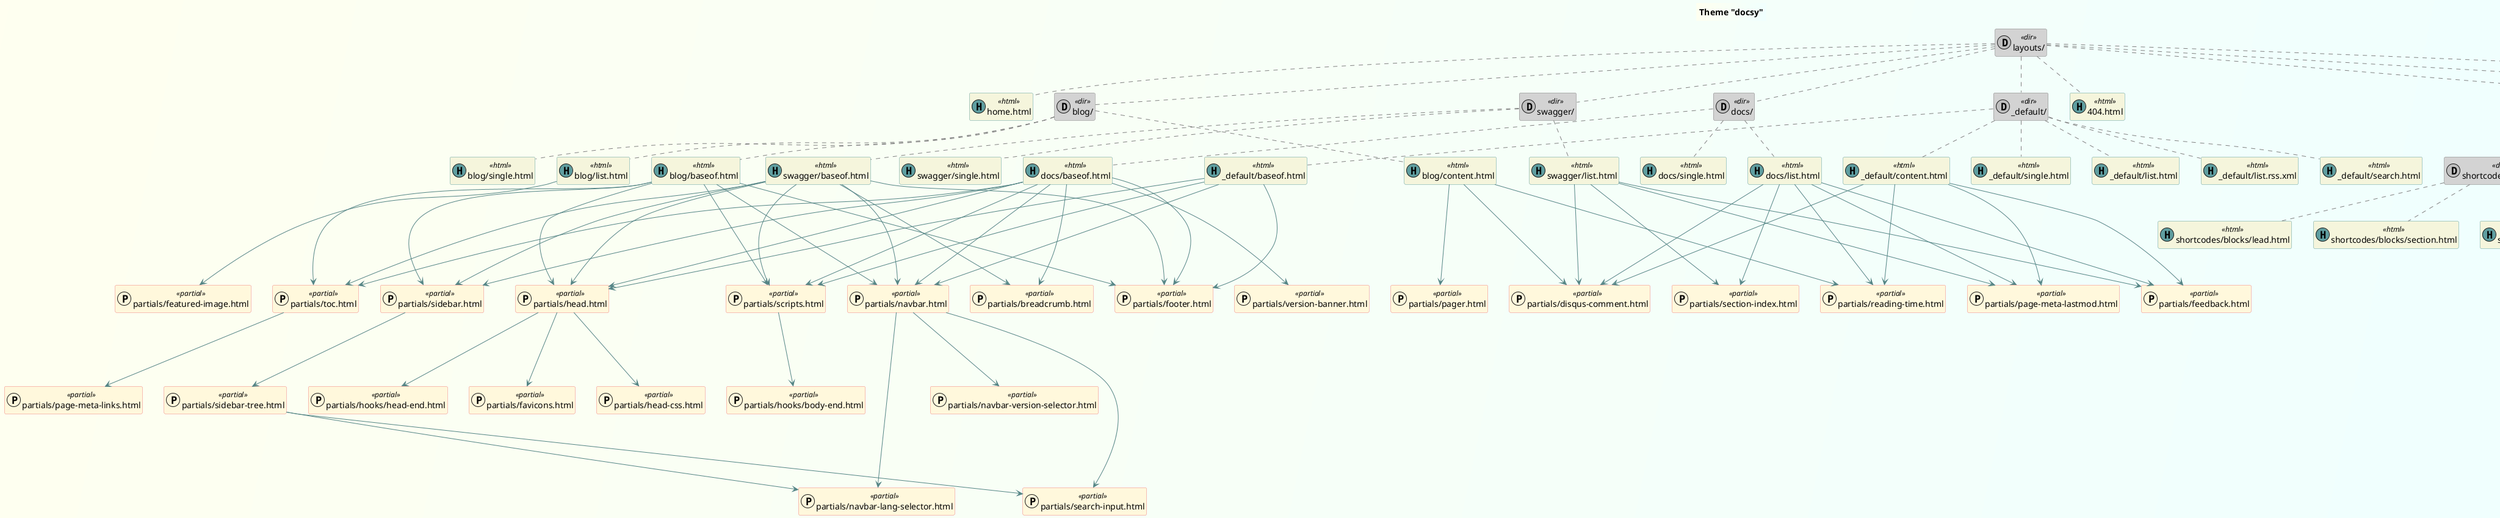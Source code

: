 @startuml "docsy"
skinparam backgroundcolor Ivory/Azure
set namespaceSeparator none
title Theme "docsy"

skinparam class { 
    BackgroundColor<<dir>> lightgrey
    BorderColor<<dir>> grey

    BackgroundColor<<html>> beige
    BorderColor<<html>> cadetblue

    BackgroundColor<<partial>> cornsilk
    BorderColor<<partial>> LightCoral
}

"layouts/" -[#grey,dashed]- "home.html"
"layouts/" -[#grey,dashed]- "swagger/"
"layouts/" -[#grey,dashed]- "404.html"
"layouts/" -[#grey,dashed]- "docs/"
"layouts/" -[#grey,dashed]- "blog/"
"layouts/" -[#grey,dashed]- "shortcodes/"
"layouts/" -[#grey,dashed]- "_default/"
"layouts/" -[#grey,dashed]- "community/"
"layouts/" -[#grey,dashed]- "partials/"
"swagger/" -[#grey,dashed]- "swagger/single.html"
"swagger/" -[#grey,dashed]- "swagger/list.html"
"swagger/" -[#grey,dashed]- "swagger/baseof.html"
"docs/" -[#grey,dashed]- "docs/single.html"
"docs/" -[#grey,dashed]- "docs/list.html"
"docs/" -[#grey,dashed]- "docs/baseof.html"
"blog/" -[#grey,dashed]- "blog/single.html"
"blog/" -[#grey,dashed]- "blog/list.html"
"blog/" -[#grey,dashed]- "blog/baseof.html"
"blog/" -[#grey,dashed]- "blog/content.html"
"shortcodes/" -[#grey,dashed]- "shortcodes/blocks/"
"shortcodes/" -[#grey,dashed]- "shortcodes/pageinfo.html"
"shortcodes/" -[#grey,dashed]- "shortcodes/imgproc.html"
"shortcodes/" -[#grey,dashed]- "shortcodes/readfile.md"
"shortcodes/" -[#grey,dashed]- "shortcodes/alert.html"
"shortcodes/" -[#grey,dashed]- "shortcodes/swaggerui.html"
"shortcodes/blocks/" -[#grey,dashed]- "shortcodes/blocks/cover.html"
"shortcodes/blocks/" -[#grey,dashed]- "shortcodes/blocks/lead.html"
"shortcodes/blocks/" -[#grey,dashed]- "shortcodes/blocks/section.html"
"shortcodes/blocks/" -[#grey,dashed]- "shortcodes/blocks/link-down.html"
"shortcodes/blocks/" -[#grey,dashed]- "shortcodes/blocks/feature.html"
"_default/" -[#grey,dashed]- "_default/single.html"
"_default/" -[#grey,dashed]- "_default/list.html"
"_default/" -[#grey,dashed]- "_default/list.rss.xml"
"_default/" -[#grey,dashed]- "_default/baseof.html"
"_default/" -[#grey,dashed]- "_default/search.html"
"_default/" -[#grey,dashed]- "_default/content.html"
"community/" -[#grey,dashed]- "community/list.html"
"partials/" -[#grey,dashed]- "partials/hooks/"
"swagger/list.html" --[#548485]-> "partials/section-index.html"
"swagger/list.html" --[#548485]-> "partials/feedback.html"
"swagger/list.html" --[#548485]-> "partials/disqus-comment.html"
"swagger/list.html" --[#548485]-> "partials/page-meta-lastmod.html"
"swagger/baseof.html" --[#548485]-> "partials/head.html"
"swagger/baseof.html" --[#548485]-> "partials/navbar.html"
"swagger/baseof.html" --[#548485]-> "partials/sidebar.html"
"swagger/baseof.html" --[#548485]-> "partials/toc.html"
"swagger/baseof.html" --[#548485]-> "partials/breadcrumb.html"
"swagger/baseof.html" --[#548485]-> "partials/footer.html"
"swagger/baseof.html" --[#548485]-> "partials/scripts.html"
"docs/list.html" --[#548485]-> "partials/reading-time.html"
"docs/list.html" --[#548485]-> "partials/section-index.html"
"docs/list.html" --[#548485]-> "partials/feedback.html"
"docs/list.html" --[#548485]-> "partials/disqus-comment.html"
"docs/list.html" --[#548485]-> "partials/page-meta-lastmod.html"
"docs/baseof.html" --[#548485]-> "partials/head.html"
"docs/baseof.html" --[#548485]-> "partials/navbar.html"
"docs/baseof.html" --[#548485]-> "partials/sidebar.html"
"docs/baseof.html" --[#548485]-> "partials/toc.html"
"docs/baseof.html" --[#548485]-> "partials/version-banner.html"
"docs/baseof.html" --[#548485]-> "partials/breadcrumb.html"
"docs/baseof.html" --[#548485]-> "partials/footer.html"
"docs/baseof.html" --[#548485]-> "partials/scripts.html"
"blog/list.html" --[#548485]-> "partials/featured-image.html"
"blog/baseof.html" --[#548485]-> "partials/head.html"
"blog/baseof.html" --[#548485]-> "partials/navbar.html"
"blog/baseof.html" --[#548485]-> "partials/sidebar.html"
"blog/baseof.html" --[#548485]-> "partials/toc.html"
"blog/baseof.html" --[#548485]-> "partials/footer.html"
"blog/baseof.html" --[#548485]-> "partials/scripts.html"
"blog/content.html" --[#548485]-> "partials/reading-time.html"
"blog/content.html" --[#548485]-> "partials/disqus-comment.html"
"blog/content.html" --[#548485]-> "partials/pager.html"
"_default/baseof.html" --[#548485]-> "partials/head.html"
"_default/baseof.html" --[#548485]-> "partials/navbar.html"
"_default/baseof.html" --[#548485]-> "partials/footer.html"
"_default/baseof.html" --[#548485]-> "partials/scripts.html"
"_default/content.html" --[#548485]-> "partials/reading-time.html"
"_default/content.html" --[#548485]-> "partials/feedback.html"
"_default/content.html" --[#548485]-> "partials/disqus-comment.html"
"_default/content.html" --[#548485]-> "partials/page-meta-lastmod.html"
"community/list.html" --[#548485]-> "partials/community_links.html"
"partials/navbar.html" --[#548485]-> "partials/navbar-version-selector.html"
"partials/navbar.html" --[#548485]-> "partials/navbar-lang-selector.html"
"partials/navbar.html" --[#548485]-> "partials/search-input.html"
"partials/toc.html" --[#548485]-> "partials/page-meta-links.html"
"partials/scripts.html" --[#548485]-> "partials/hooks/body-end.html"
"partials/sidebar-tree.html" --[#548485]-> "partials/search-input.html"
"partials/sidebar-tree.html" --[#548485]-> "partials/navbar-lang-selector.html"
"partials/head.html" --[#548485]-> "partials/favicons.html"
"partials/head.html" --[#548485]-> "partials/head-css.html"
"partials/head.html" --[#548485]-> "partials/hooks/head-end.html"
"partials/sidebar.html" --[#548485]-> "partials/sidebar-tree.html"



class "partials/head.html" << (P,cornsilk) partial >> {}
class "partials/sidebar.html" << (P,cornsilk) partial >> {}
class "partials/community_links.html" << (P,cornsilk) partial >> {}
class "partials/pager.html" << (P,cornsilk) partial >> {}
class "partials/footer.html" << (P,cornsilk) partial >> {}
class "partials/navbar-lang-selector.html" << (P,cornsilk) partial >> {}
class "partials/head-css.html" << (P,cornsilk) partial >> {}
class "partials/feedback.html" << (P,cornsilk) partial >> {}
class "partials/version-banner.html" << (P,cornsilk) partial >> {}
class "partials/featured-image.html" << (P,cornsilk) partial >> {}
class "partials/search-input.html" << (P,cornsilk) partial >> {}
class "partials/breadcrumb.html" << (P,cornsilk) partial >> {}
class "partials/page-meta-links.html" << (P,cornsilk) partial >> {}
class "partials/navbar.html" << (P,cornsilk) partial >> {}
class "partials/favicons.html" << (P,cornsilk) partial >> {}
class "partials/navbar-version-selector.html" << (P,cornsilk) partial >> {}
class "partials/hooks/head-end.html" << (P,cornsilk) partial >> {}
class "partials/disqus-comment.html" << (P,cornsilk) partial >> {}
class "partials/scripts.html" << (P,cornsilk) partial >> {}
class "partials/section-index.html" << (P,cornsilk) partial >> {}
class "partials/toc.html" << (P,cornsilk) partial >> {}
class "partials/page-meta-lastmod.html" << (P,cornsilk) partial >> {}
class "partials/hooks/body-end.html" << (P,cornsilk) partial >> {}
class "partials/reading-time.html" << (P,cornsilk) partial >> {}
class "partials/sidebar-tree.html" << (P,cornsilk) partial >> {}

class "404.html" << (H, cadetblue) html >> {}
class "shortcodes/readfile.md" << (H, cadetblue) html >> {}
class "community/list.html" << (H, cadetblue) html >> {}
class "_default/list.rss.xml" << (H, cadetblue) html >> {}
class "docs/single.html" << (H, cadetblue) html >> {}
class "shortcodes/imgproc.html" << (H, cadetblue) html >> {}
class "_default/search.html" << (H, cadetblue) html >> {}
class "docs/baseof.html" << (H, cadetblue) html >> {}
class "docs/list.html" << (H, cadetblue) html >> {}
class "blog/list.html" << (H, cadetblue) html >> {}
class "shortcodes/blocks/cover.html" << (H, cadetblue) html >> {}
class "shortcodes/alert.html" << (H, cadetblue) html >> {}
class "_default/baseof.html" << (H, cadetblue) html >> {}
class "swagger/single.html" << (H, cadetblue) html >> {}
class "home.html" << (H, cadetblue) html >> {}
class "shortcodes/pageinfo.html" << (H, cadetblue) html >> {}
class "swagger/baseof.html" << (H, cadetblue) html >> {}
class "shortcodes/blocks/feature.html" << (H, cadetblue) html >> {}
class "_default/content.html" << (H, cadetblue) html >> {}
class "_default/single.html" << (H, cadetblue) html >> {}
class "_default/list.html" << (H, cadetblue) html >> {}
class "blog/single.html" << (H, cadetblue) html >> {}
class "shortcodes/blocks/section.html" << (H, cadetblue) html >> {}
class "shortcodes/blocks/link-down.html" << (H, cadetblue) html >> {}
class "shortcodes/blocks/lead.html" << (H, cadetblue) html >> {}
class "blog/content.html" << (H, cadetblue) html >> {}
class "blog/baseof.html" << (H, cadetblue) html >> {}
class "swagger/list.html" << (H, cadetblue) html >> {}
class "shortcodes/swaggerui.html" << (H, cadetblue) html >> {}

class "layouts/" << (D,silver) dir >> {}
class "layouts/" << (D,silver) dir >> {}
class "swagger/" << (D,silver) dir >> {}
class "layouts/" << (D,silver) dir >> {}
class "layouts/" << (D,silver) dir >> {}
class "docs/" << (D,silver) dir >> {}
class "layouts/" << (D,silver) dir >> {}
class "blog/" << (D,silver) dir >> {}
class "layouts/" << (D,silver) dir >> {}
class "shortcodes/" << (D,silver) dir >> {}
class "layouts/" << (D,silver) dir >> {}
class "_default/" << (D,silver) dir >> {}
class "layouts/" << (D,silver) dir >> {}
class "community/" << (D,silver) dir >> {}
class "layouts/" << (D,silver) dir >> {}
class "partials/" << (D,silver) dir >> {}
class "swagger/" << (D,silver) dir >> {}
class "swagger/" << (D,silver) dir >> {}
class "swagger/" << (D,silver) dir >> {}
class "docs/" << (D,silver) dir >> {}
class "docs/" << (D,silver) dir >> {}
class "docs/" << (D,silver) dir >> {}
class "blog/" << (D,silver) dir >> {}
class "blog/" << (D,silver) dir >> {}
class "blog/" << (D,silver) dir >> {}
class "blog/" << (D,silver) dir >> {}
class "shortcodes/" << (D,silver) dir >> {}
class "shortcodes/blocks/" << (D,silver) dir >> {}
class "shortcodes/" << (D,silver) dir >> {}
class "shortcodes/" << (D,silver) dir >> {}
class "shortcodes/" << (D,silver) dir >> {}
class "shortcodes/" << (D,silver) dir >> {}
class "shortcodes/" << (D,silver) dir >> {}
class "shortcodes/blocks/" << (D,silver) dir >> {}
class "shortcodes/blocks/" << (D,silver) dir >> {}
class "shortcodes/blocks/" << (D,silver) dir >> {}
class "shortcodes/blocks/" << (D,silver) dir >> {}
class "shortcodes/blocks/" << (D,silver) dir >> {}
class "_default/" << (D,silver) dir >> {}
class "_default/" << (D,silver) dir >> {}
class "_default/" << (D,silver) dir >> {}
class "_default/" << (D,silver) dir >> {}
class "_default/" << (D,silver) dir >> {}
class "_default/" << (D,silver) dir >> {}
class "community/" << (D,silver) dir >> {}
class "partials/" << (D,silver) dir >> {}
class "partials/hooks/" << (D,silver) dir >> {}


hide empty members

@enduml
    